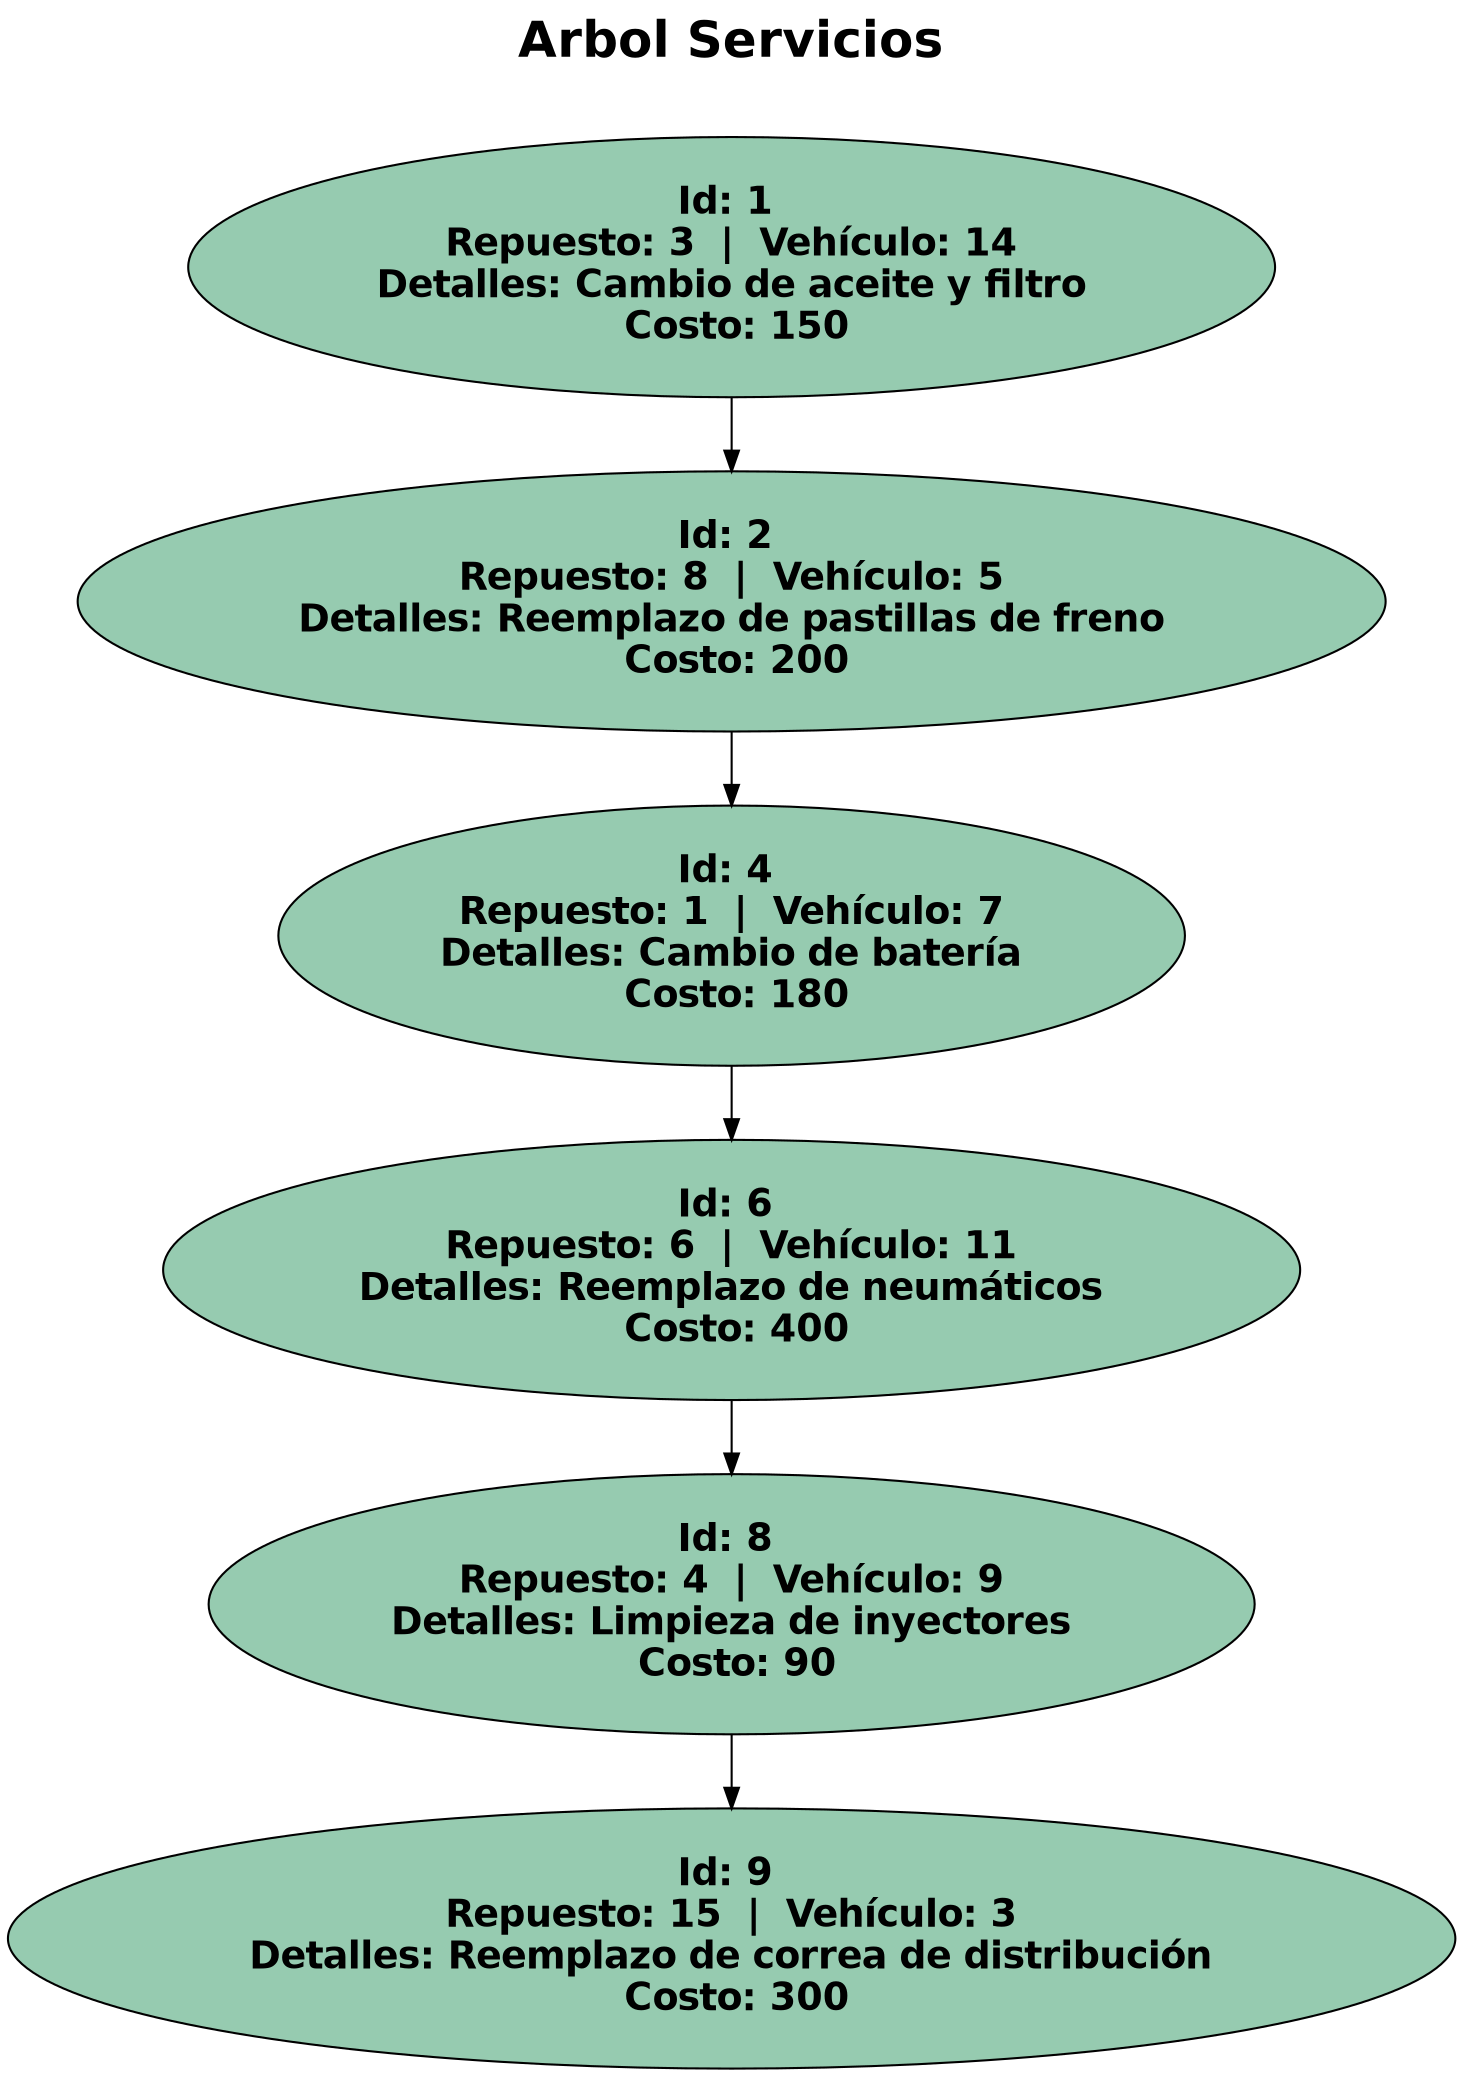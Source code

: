 digraph G {
label = "Arbol Servicios

";

labelloc = "t";
fontsize = 24;
fontname = "Helvetica-Bold";
 1 [label="Id: 1 \n Repuesto: 3  |  Vehículo: 14 \n Detalles: Cambio de aceite y filtro \n Costo: 150" style="filled" fillcolor="#96cbb0" fontname="Helvetica-Bold" fontsize = 18 ];
  1 -> 2;
 2 [label="Id: 2 \n Repuesto: 8  |  Vehículo: 5 \n Detalles: Reemplazo de pastillas de freno \n Costo: 200" style="filled" fillcolor="#96cbb0" fontname="Helvetica-Bold" fontsize = 18 ];
  2 -> 4;
 4 [label="Id: 4 \n Repuesto: 1  |  Vehículo: 7 \n Detalles: Cambio de batería \n Costo: 180" style="filled" fillcolor="#96cbb0" fontname="Helvetica-Bold" fontsize = 18 ];
  4 -> 6;
 6 [label="Id: 6 \n Repuesto: 6  |  Vehículo: 11 \n Detalles: Reemplazo de neumáticos \n Costo: 400" style="filled" fillcolor="#96cbb0" fontname="Helvetica-Bold" fontsize = 18 ];
  6 -> 8;
 8 [label="Id: 8 \n Repuesto: 4  |  Vehículo: 9 \n Detalles: Limpieza de inyectores \n Costo: 90" style="filled" fillcolor="#96cbb0" fontname="Helvetica-Bold" fontsize = 18 ];
  8 -> 9;
 9 [label="Id: 9 \n Repuesto: 15  |  Vehículo: 3 \n Detalles: Reemplazo de correa de distribución \n Costo: 300" style="filled" fillcolor="#96cbb0" fontname="Helvetica-Bold" fontsize = 18 ];
}
